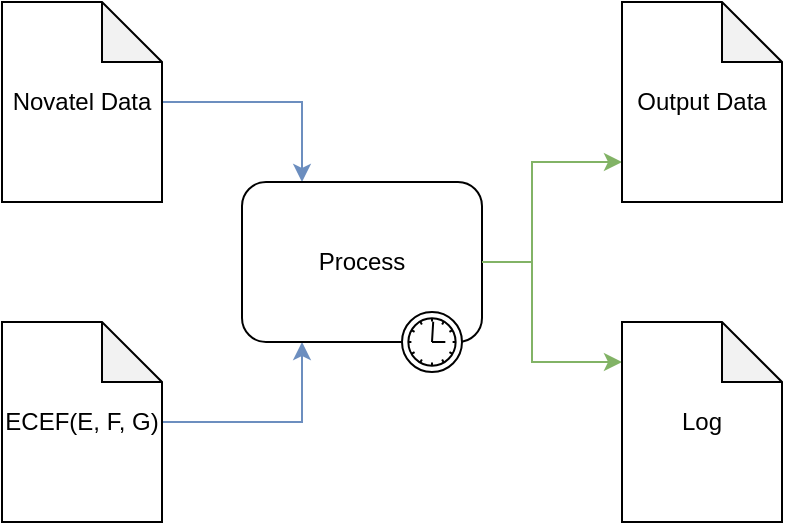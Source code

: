 <mxfile version="13.5.1" type="device"><diagram id="bXqBCL7BwJEQ4QzNX6dv" name="Page-1"><mxGraphModel dx="981" dy="567" grid="1" gridSize="10" guides="1" tooltips="1" connect="1" arrows="1" fold="1" page="1" pageScale="1" pageWidth="850" pageHeight="1100" math="0" shadow="0"><root><mxCell id="0"/><mxCell id="1" parent="0"/><mxCell id="8LkGc-b24U62XVTgKHll-6" style="edgeStyle=orthogonalEdgeStyle;rounded=0;orthogonalLoop=1;jettySize=auto;html=1;entryX=0.25;entryY=1;entryDx=0;entryDy=0;fillColor=#dae8fc;strokeColor=#6c8ebf;" edge="1" parent="1" source="8LkGc-b24U62XVTgKHll-1" target="8LkGc-b24U62XVTgKHll-4"><mxGeometry relative="1" as="geometry"/></mxCell><mxCell id="8LkGc-b24U62XVTgKHll-1" value="ECEF(E, F, G)" style="shape=note;whiteSpace=wrap;html=1;backgroundOutline=1;darkOpacity=0.05;" vertex="1" parent="1"><mxGeometry x="200" y="320" width="80" height="100" as="geometry"/></mxCell><mxCell id="8LkGc-b24U62XVTgKHll-8" style="edgeStyle=orthogonalEdgeStyle;rounded=0;orthogonalLoop=1;jettySize=auto;html=1;entryX=0.25;entryY=0;entryDx=0;entryDy=0;fillColor=#dae8fc;strokeColor=#6c8ebf;" edge="1" parent="1" source="8LkGc-b24U62XVTgKHll-2" target="8LkGc-b24U62XVTgKHll-4"><mxGeometry relative="1" as="geometry"/></mxCell><mxCell id="8LkGc-b24U62XVTgKHll-2" value="Novatel Data" style="shape=note;whiteSpace=wrap;html=1;backgroundOutline=1;darkOpacity=0.05;" vertex="1" parent="1"><mxGeometry x="200" y="160" width="80" height="100" as="geometry"/></mxCell><mxCell id="8LkGc-b24U62XVTgKHll-4" value="Process" style="html=1;whiteSpace=wrap;rounded=1;dropTarget=0;" vertex="1" parent="1"><mxGeometry x="320" y="250" width="120" height="80" as="geometry"/></mxCell><mxCell id="8LkGc-b24U62XVTgKHll-5" value="" style="shape=mxgraph.bpmn.timer_start;perimeter=ellipsePerimeter;html=1;verticalLabelPosition=bottom;verticalAlign=top;outlineConnect=0;" vertex="1" parent="8LkGc-b24U62XVTgKHll-4"><mxGeometry x="1" y="1" width="30" height="30" relative="1" as="geometry"><mxPoint x="-40" y="-15" as="offset"/></mxGeometry></mxCell><mxCell id="8LkGc-b24U62XVTgKHll-12" style="edgeStyle=orthogonalEdgeStyle;rounded=0;orthogonalLoop=1;jettySize=auto;html=1;exitX=1;exitY=1;exitDx=0;exitDy=0;exitPerimeter=0;entryX=0;entryY=0.2;entryDx=0;entryDy=0;entryPerimeter=0;fillColor=#d5e8d4;strokeColor=#82b366;" edge="1" parent="1" source="8LkGc-b24U62XVTgKHll-9" target="8LkGc-b24U62XVTgKHll-10"><mxGeometry relative="1" as="geometry"/></mxCell><mxCell id="8LkGc-b24U62XVTgKHll-15" style="edgeStyle=orthogonalEdgeStyle;rounded=0;orthogonalLoop=1;jettySize=auto;html=1;exitX=1;exitY=0;exitDx=0;exitDy=0;exitPerimeter=0;entryX=0;entryY=0.8;entryDx=0;entryDy=0;entryPerimeter=0;fillColor=#d5e8d4;strokeColor=#82b366;" edge="1" parent="1" source="8LkGc-b24U62XVTgKHll-9" target="8LkGc-b24U62XVTgKHll-11"><mxGeometry relative="1" as="geometry"/></mxCell><mxCell id="8LkGc-b24U62XVTgKHll-9" value="" style="strokeWidth=1;html=1;shape=mxgraph.flowchart.annotation_2;align=left;labelPosition=right;pointerEvents=1;fillColor=#d5e8d4;strokeColor=#82b366;" vertex="1" parent="1"><mxGeometry x="440" y="240" width="50" height="100" as="geometry"/></mxCell><mxCell id="8LkGc-b24U62XVTgKHll-10" value="Log" style="shape=note;whiteSpace=wrap;html=1;backgroundOutline=1;darkOpacity=0.05;" vertex="1" parent="1"><mxGeometry x="510" y="320" width="80" height="100" as="geometry"/></mxCell><mxCell id="8LkGc-b24U62XVTgKHll-11" value="Output Data" style="shape=note;whiteSpace=wrap;html=1;backgroundOutline=1;darkOpacity=0.05;" vertex="1" parent="1"><mxGeometry x="510" y="160" width="80" height="100" as="geometry"/></mxCell></root></mxGraphModel></diagram></mxfile>